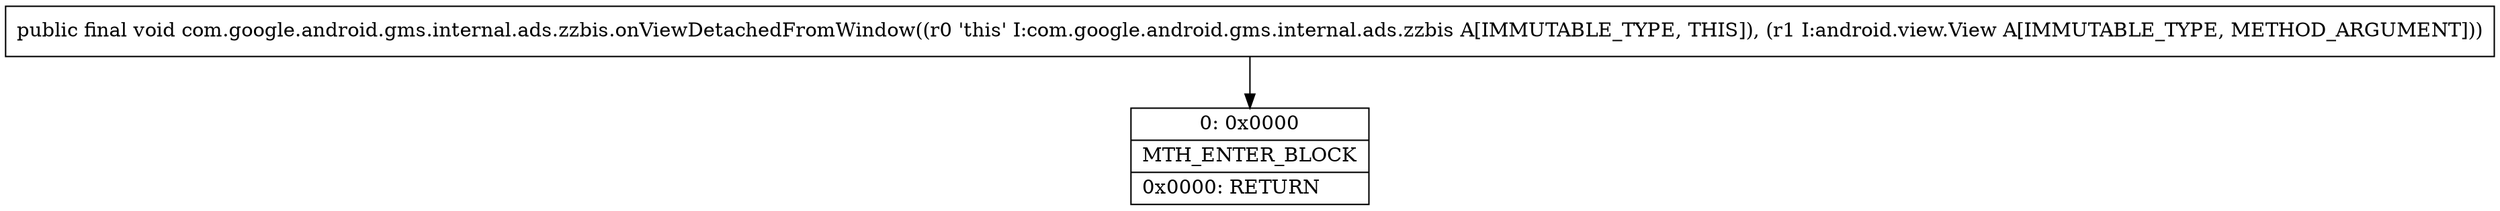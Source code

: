 digraph "CFG forcom.google.android.gms.internal.ads.zzbis.onViewDetachedFromWindow(Landroid\/view\/View;)V" {
Node_0 [shape=record,label="{0\:\ 0x0000|MTH_ENTER_BLOCK\l|0x0000: RETURN   \l}"];
MethodNode[shape=record,label="{public final void com.google.android.gms.internal.ads.zzbis.onViewDetachedFromWindow((r0 'this' I:com.google.android.gms.internal.ads.zzbis A[IMMUTABLE_TYPE, THIS]), (r1 I:android.view.View A[IMMUTABLE_TYPE, METHOD_ARGUMENT])) }"];
MethodNode -> Node_0;
}

